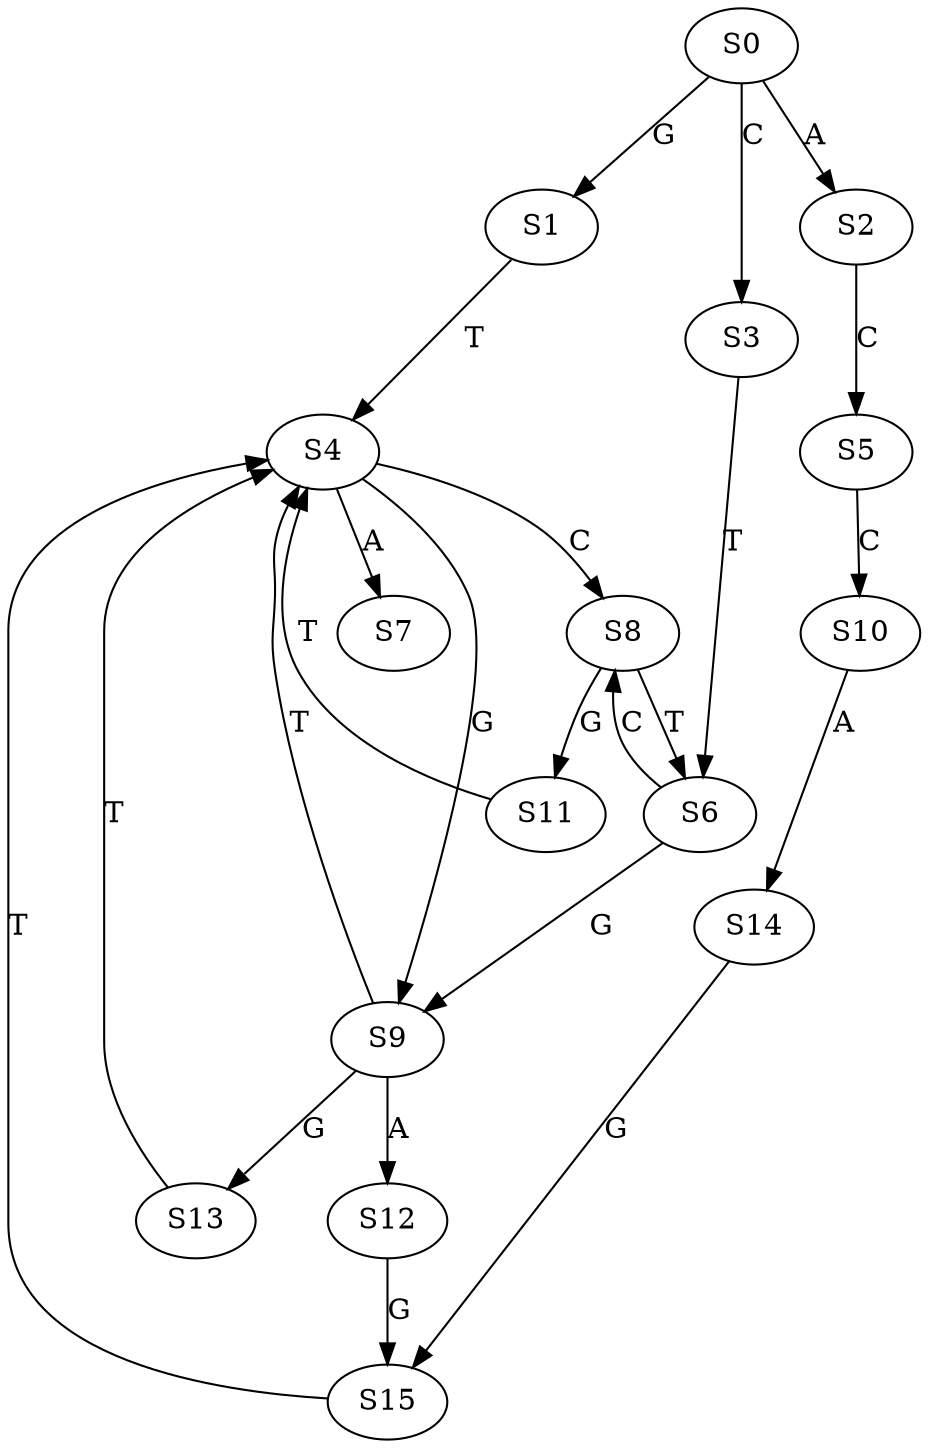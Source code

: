 strict digraph  {
	S0 -> S1 [ label = G ];
	S0 -> S2 [ label = A ];
	S0 -> S3 [ label = C ];
	S1 -> S4 [ label = T ];
	S2 -> S5 [ label = C ];
	S3 -> S6 [ label = T ];
	S4 -> S7 [ label = A ];
	S4 -> S8 [ label = C ];
	S4 -> S9 [ label = G ];
	S5 -> S10 [ label = C ];
	S6 -> S9 [ label = G ];
	S6 -> S8 [ label = C ];
	S8 -> S6 [ label = T ];
	S8 -> S11 [ label = G ];
	S9 -> S12 [ label = A ];
	S9 -> S4 [ label = T ];
	S9 -> S13 [ label = G ];
	S10 -> S14 [ label = A ];
	S11 -> S4 [ label = T ];
	S12 -> S15 [ label = G ];
	S13 -> S4 [ label = T ];
	S14 -> S15 [ label = G ];
	S15 -> S4 [ label = T ];
}
